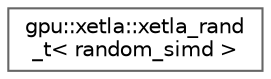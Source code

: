 digraph "Graphical Class Hierarchy"
{
 // LATEX_PDF_SIZE
  bgcolor="transparent";
  edge [fontname=Helvetica,fontsize=10,labelfontname=Helvetica,labelfontsize=10];
  node [fontname=Helvetica,fontsize=10,shape=box,height=0.2,width=0.4];
  rankdir="LR";
  Node0 [id="Node000000",label="gpu::xetla::xetla_rand\l_t\< random_simd \>",height=0.2,width=0.4,color="grey40", fillcolor="white", style="filled",URL="$structgpu_1_1xetla_1_1xetla__rand__t.html",tooltip=" "];
}
